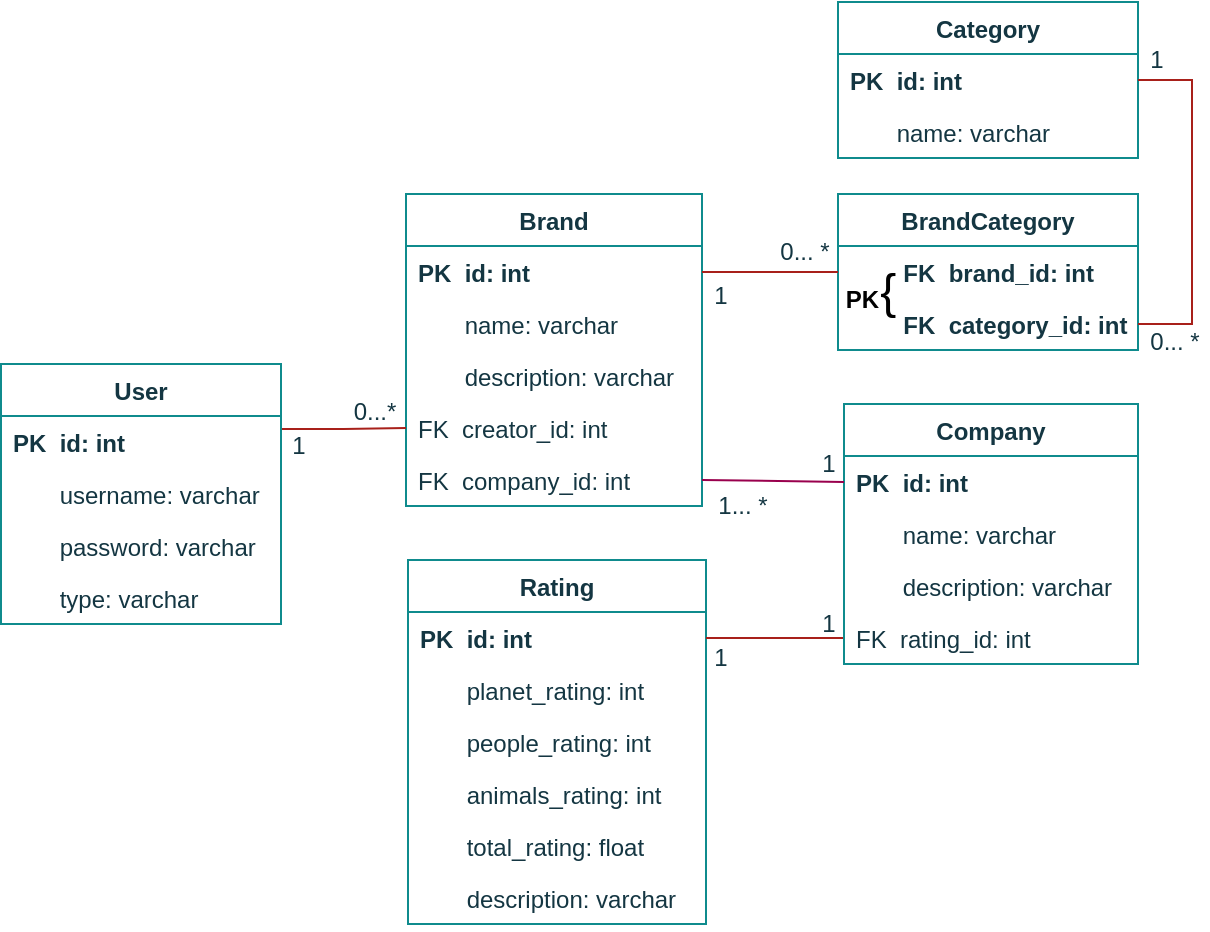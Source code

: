 <mxfile>
    <diagram id="Fn1GWIVd9UdGo_fwr7qV" name="Page-1">
        <mxGraphModel dx="670" dy="471" grid="0" gridSize="10" guides="1" tooltips="1" connect="1" arrows="1" fold="1" page="1" pageScale="1" pageWidth="827" pageHeight="1169" background="none" math="0" shadow="0">
            <root>
                <mxCell id="0"/>
                <mxCell id="1" parent="0"/>
                <mxCell id="6" value="Brand" style="swimlane;fontStyle=1;childLayout=stackLayout;horizontal=1;startSize=26;fillColor=none;horizontalStack=0;resizeParent=1;resizeParentMax=0;resizeLast=0;collapsible=1;marginBottom=0;strokeColor=#0F8B8D;fontColor=#143642;" parent="1" vertex="1">
                    <mxGeometry x="235" y="306" width="148" height="156" as="geometry"/>
                </mxCell>
                <mxCell id="7" value="PK  id: int" style="text;strokeColor=none;fillColor=none;align=left;verticalAlign=top;spacingLeft=4;spacingRight=4;overflow=hidden;rotatable=0;points=[[0,0.5],[1,0.5]];portConstraint=eastwest;fontStyle=1;fontColor=#143642;" parent="6" vertex="1">
                    <mxGeometry y="26" width="148" height="26" as="geometry"/>
                </mxCell>
                <mxCell id="8" value="       name: varchar" style="text;strokeColor=none;fillColor=none;align=left;verticalAlign=top;spacingLeft=4;spacingRight=4;overflow=hidden;rotatable=0;points=[[0,0.5],[1,0.5]];portConstraint=eastwest;fontColor=#143642;" parent="6" vertex="1">
                    <mxGeometry y="52" width="148" height="26" as="geometry"/>
                </mxCell>
                <mxCell id="29" value="       description: varchar" style="text;strokeColor=none;fillColor=none;align=left;verticalAlign=top;spacingLeft=4;spacingRight=4;overflow=hidden;rotatable=0;points=[[0,0.5],[1,0.5]];portConstraint=eastwest;fontColor=#143642;" parent="6" vertex="1">
                    <mxGeometry y="78" width="148" height="26" as="geometry"/>
                </mxCell>
                <mxCell id="95" value="FK  creator_id: int" style="text;strokeColor=none;fillColor=none;align=left;verticalAlign=top;spacingLeft=4;spacingRight=4;overflow=hidden;rotatable=0;points=[[0,0.5],[1,0.5]];portConstraint=eastwest;fontColor=#143642;" parent="6" vertex="1">
                    <mxGeometry y="104" width="148" height="26" as="geometry"/>
                </mxCell>
                <mxCell id="113" value="FK  company_id: int" style="text;strokeColor=none;fillColor=none;align=left;verticalAlign=top;spacingLeft=4;spacingRight=4;overflow=hidden;rotatable=0;points=[[0,0.5],[1,0.5]];portConstraint=eastwest;fontColor=#143642;" parent="6" vertex="1">
                    <mxGeometry y="130" width="148" height="26" as="geometry"/>
                </mxCell>
                <mxCell id="10" value="Category" style="swimlane;fontStyle=1;childLayout=stackLayout;horizontal=1;startSize=26;fillColor=none;horizontalStack=0;resizeParent=1;resizeParentMax=0;resizeLast=0;collapsible=1;marginBottom=0;strokeColor=#0F8B8D;fontColor=#143642;" parent="1" vertex="1">
                    <mxGeometry x="451" y="210" width="150" height="78" as="geometry"/>
                </mxCell>
                <mxCell id="11" value="PK  id: int" style="text;strokeColor=none;fillColor=none;align=left;verticalAlign=top;spacingLeft=4;spacingRight=4;overflow=hidden;rotatable=0;points=[[0,0.5],[1,0.5]];portConstraint=eastwest;fontStyle=1;fontColor=#143642;" parent="10" vertex="1">
                    <mxGeometry y="26" width="150" height="26" as="geometry"/>
                </mxCell>
                <mxCell id="12" value="       name: varchar" style="text;strokeColor=none;fillColor=none;align=left;verticalAlign=top;spacingLeft=4;spacingRight=4;overflow=hidden;rotatable=0;points=[[0,0.5],[1,0.5]];portConstraint=eastwest;fontColor=#143642;" parent="10" vertex="1">
                    <mxGeometry y="52" width="150" height="26" as="geometry"/>
                </mxCell>
                <mxCell id="18" value="BrandCategory" style="swimlane;fontStyle=1;childLayout=stackLayout;horizontal=1;startSize=26;fillColor=none;horizontalStack=0;resizeParent=1;resizeParentMax=0;resizeLast=0;collapsible=1;marginBottom=0;strokeColor=#0F8B8D;fontColor=#143642;" parent="1" vertex="1">
                    <mxGeometry x="451" y="306" width="150" height="78" as="geometry"/>
                </mxCell>
                <mxCell id="85" value="        FK  brand_id: int" style="text;strokeColor=none;fillColor=none;align=left;verticalAlign=top;spacingLeft=4;spacingRight=4;overflow=hidden;rotatable=0;points=[[0,0.5],[1,0.5]];portConstraint=eastwest;fontStyle=1;fontColor=#143642;" parent="18" vertex="1">
                    <mxGeometry y="26" width="150" height="26" as="geometry"/>
                </mxCell>
                <mxCell id="20" value="        FK  category_id: int" style="text;strokeColor=none;fillColor=none;align=left;verticalAlign=top;spacingLeft=4;spacingRight=4;overflow=hidden;rotatable=0;points=[[0,0.5],[1,0.5]];portConstraint=eastwest;fontStyle=1;fontColor=#143642;" parent="18" vertex="1">
                    <mxGeometry y="52" width="150" height="26" as="geometry"/>
                </mxCell>
                <mxCell id="35" value="Rating" style="swimlane;fontStyle=1;childLayout=stackLayout;horizontal=1;startSize=26;fillColor=none;horizontalStack=0;resizeParent=1;resizeParentMax=0;resizeLast=0;collapsible=1;marginBottom=0;strokeColor=#0F8B8D;fontColor=#143642;" parent="1" vertex="1">
                    <mxGeometry x="236" y="489" width="149" height="182" as="geometry">
                        <mxRectangle x="369" y="341" width="71" height="26" as="alternateBounds"/>
                    </mxGeometry>
                </mxCell>
                <mxCell id="36" value="PK  id: int" style="text;strokeColor=none;fillColor=none;align=left;verticalAlign=top;spacingLeft=4;spacingRight=4;overflow=hidden;rotatable=0;points=[[0,0.5],[1,0.5]];portConstraint=eastwest;fontStyle=1;fontColor=#143642;" parent="35" vertex="1">
                    <mxGeometry y="26" width="149" height="26" as="geometry"/>
                </mxCell>
                <mxCell id="37" value="       planet_rating: int" style="text;strokeColor=none;fillColor=none;align=left;verticalAlign=top;spacingLeft=4;spacingRight=4;overflow=hidden;rotatable=0;points=[[0,0.5],[1,0.5]];portConstraint=eastwest;fontColor=#143642;" parent="35" vertex="1">
                    <mxGeometry y="52" width="149" height="26" as="geometry"/>
                </mxCell>
                <mxCell id="38" value="       people_rating: int" style="text;strokeColor=none;fillColor=none;align=left;verticalAlign=top;spacingLeft=4;spacingRight=4;overflow=hidden;rotatable=0;points=[[0,0.5],[1,0.5]];portConstraint=eastwest;fontColor=#143642;" parent="35" vertex="1">
                    <mxGeometry y="78" width="149" height="26" as="geometry"/>
                </mxCell>
                <mxCell id="39" value="       animals_rating: int" style="text;strokeColor=none;fillColor=none;align=left;verticalAlign=top;spacingLeft=4;spacingRight=4;overflow=hidden;rotatable=0;points=[[0,0.5],[1,0.5]];portConstraint=eastwest;fontColor=#143642;" parent="35" vertex="1">
                    <mxGeometry y="104" width="149" height="26" as="geometry"/>
                </mxCell>
                <mxCell id="89" value="       total_rating: float" style="text;strokeColor=none;fillColor=none;align=left;verticalAlign=top;spacingLeft=4;spacingRight=4;overflow=hidden;rotatable=0;points=[[0,0.5],[1,0.5]];portConstraint=eastwest;fontColor=#143642;" parent="35" vertex="1">
                    <mxGeometry y="130" width="149" height="26" as="geometry"/>
                </mxCell>
                <mxCell id="40" value="       description: varchar" style="text;strokeColor=none;fillColor=none;align=left;verticalAlign=top;spacingLeft=4;spacingRight=4;overflow=hidden;rotatable=0;points=[[0,0.5],[1,0.5]];portConstraint=eastwest;fontColor=#143642;" parent="35" vertex="1">
                    <mxGeometry y="156" width="149" height="26" as="geometry"/>
                </mxCell>
                <mxCell id="44" style="rounded=0;orthogonalLoop=1;jettySize=auto;html=1;exitX=1;exitY=0.5;exitDx=0;exitDy=0;entryX=0;entryY=0.5;entryDx=0;entryDy=0;endArrow=none;endFill=0;labelBackgroundColor=#DAD2D8;strokeColor=#A8201A;fontColor=#143642;" parent="1" source="7" target="85" edge="1">
                    <mxGeometry relative="1" as="geometry"/>
                </mxCell>
                <mxCell id="45" style="edgeStyle=orthogonalEdgeStyle;rounded=0;orthogonalLoop=1;jettySize=auto;html=1;exitX=1;exitY=0.5;exitDx=0;exitDy=0;entryX=1;entryY=0.5;entryDx=0;entryDy=0;labelBackgroundColor=#DAD2D8;strokeColor=#A8201A;fontColor=#143642;endArrow=none;endFill=0;" parent="1" source="10" target="20" edge="1">
                    <mxGeometry relative="1" as="geometry">
                        <Array as="points">
                            <mxPoint x="628" y="249"/>
                            <mxPoint x="628" y="371"/>
                        </Array>
                    </mxGeometry>
                </mxCell>
                <mxCell id="49" style="edgeStyle=orthogonalEdgeStyle;rounded=0;orthogonalLoop=1;jettySize=auto;html=1;exitX=1;exitY=0.5;exitDx=0;exitDy=0;entryX=0;entryY=0.5;entryDx=0;entryDy=0;endArrow=none;endFill=0;labelBackgroundColor=#DAD2D8;strokeColor=#A8201A;fontColor=#143642;" parent="1" source="36" target="9" edge="1">
                    <mxGeometry relative="1" as="geometry"/>
                </mxCell>
                <mxCell id="50" value="1" style="text;html=1;align=center;verticalAlign=middle;resizable=0;points=[];autosize=1;strokeColor=none;fontColor=#143642;" parent="1" vertex="1">
                    <mxGeometry x="383" y="529" width="17" height="17" as="geometry"/>
                </mxCell>
                <mxCell id="51" value="1" style="text;html=1;align=center;verticalAlign=middle;resizable=0;points=[];autosize=1;strokeColor=none;fontColor=#143642;" parent="1" vertex="1">
                    <mxGeometry x="437" y="512" width="17" height="17" as="geometry"/>
                </mxCell>
                <mxCell id="52" value="1" style="text;html=1;align=center;verticalAlign=middle;resizable=0;points=[];autosize=1;strokeColor=none;fontColor=#143642;" parent="1" vertex="1">
                    <mxGeometry x="383" y="348" width="17" height="17" as="geometry"/>
                </mxCell>
                <mxCell id="53" value="1" style="text;html=1;align=center;verticalAlign=middle;resizable=0;points=[];autosize=1;strokeColor=none;fontColor=#143642;" parent="1" vertex="1">
                    <mxGeometry x="601" y="230" width="17" height="17" as="geometry"/>
                </mxCell>
                <mxCell id="54" value="0... *" style="text;html=1;align=center;verticalAlign=middle;resizable=0;points=[];autosize=1;strokeColor=none;fontColor=#143642;" parent="1" vertex="1">
                    <mxGeometry x="416" y="326" width="35" height="17" as="geometry"/>
                </mxCell>
                <mxCell id="96" style="edgeStyle=orthogonalEdgeStyle;rounded=0;orthogonalLoop=1;jettySize=auto;html=1;exitX=1;exitY=0.25;exitDx=0;exitDy=0;entryX=0;entryY=0.5;entryDx=0;entryDy=0;endArrow=none;endFill=0;labelBackgroundColor=#DAD2D8;strokeColor=#A8201A;fontColor=#143642;" parent="1" source="2" target="95" edge="1">
                    <mxGeometry relative="1" as="geometry"/>
                </mxCell>
                <mxCell id="2" value="User" style="swimlane;fontStyle=1;childLayout=stackLayout;horizontal=1;startSize=26;fillColor=none;horizontalStack=0;resizeParent=1;resizeParentMax=0;resizeLast=0;collapsible=1;marginBottom=0;strokeColor=#0F8B8D;fontColor=#143642;" parent="1" vertex="1">
                    <mxGeometry x="32.5" y="391" width="140" height="130" as="geometry">
                        <mxRectangle x="543" y="341" width="59" height="26" as="alternateBounds"/>
                    </mxGeometry>
                </mxCell>
                <mxCell id="32" value="PK  id: int" style="text;strokeColor=none;fillColor=none;align=left;verticalAlign=top;spacingLeft=4;spacingRight=4;overflow=hidden;rotatable=0;points=[[0,0.5],[1,0.5]];portConstraint=eastwest;fontStyle=1;fontColor=#143642;" parent="2" vertex="1">
                    <mxGeometry y="26" width="140" height="26" as="geometry"/>
                </mxCell>
                <mxCell id="31" value="       username: varchar" style="text;strokeColor=none;fillColor=none;align=left;verticalAlign=top;spacingLeft=4;spacingRight=4;overflow=hidden;rotatable=0;points=[[0,0.5],[1,0.5]];portConstraint=eastwest;fontColor=#143642;" parent="2" vertex="1">
                    <mxGeometry y="52" width="140" height="26" as="geometry"/>
                </mxCell>
                <mxCell id="34" value="       password: varchar" style="text;strokeColor=none;fillColor=none;align=left;verticalAlign=top;spacingLeft=4;spacingRight=4;overflow=hidden;rotatable=0;points=[[0,0.5],[1,0.5]];portConstraint=eastwest;fontColor=#143642;" parent="2" vertex="1">
                    <mxGeometry y="78" width="140" height="26" as="geometry"/>
                </mxCell>
                <mxCell id="33" value="       type: varchar" style="text;strokeColor=none;fillColor=none;align=left;verticalAlign=top;spacingLeft=4;spacingRight=4;overflow=hidden;rotatable=0;points=[[0,0.5],[1,0.5]];portConstraint=eastwest;fontColor=#143642;" parent="2" vertex="1">
                    <mxGeometry y="104" width="140" height="26" as="geometry"/>
                </mxCell>
                <mxCell id="94" value="0... *" style="text;html=1;align=center;verticalAlign=middle;resizable=0;points=[];autosize=1;strokeColor=none;fontColor=#143642;" parent="1" vertex="1">
                    <mxGeometry x="601" y="371" width="35" height="17" as="geometry"/>
                </mxCell>
                <mxCell id="100" value="0...*" style="text;html=1;align=center;verticalAlign=middle;resizable=0;points=[];autosize=1;strokeColor=none;fontColor=#143642;" parent="1" vertex="1">
                    <mxGeometry x="203" y="406" width="31" height="18" as="geometry"/>
                </mxCell>
                <mxCell id="101" value="1" style="text;html=1;align=center;verticalAlign=middle;resizable=0;points=[];autosize=1;strokeColor=none;fontColor=#143642;" parent="1" vertex="1">
                    <mxGeometry x="172.5" y="423" width="17" height="17" as="geometry"/>
                </mxCell>
                <mxCell id="102" value="Company" style="swimlane;fontStyle=1;childLayout=stackLayout;horizontal=1;startSize=26;fillColor=none;horizontalStack=0;resizeParent=1;resizeParentMax=0;resizeLast=0;collapsible=1;marginBottom=0;strokeColor=#0F8B8D;fontColor=#143642;" parent="1" vertex="1">
                    <mxGeometry x="454" y="411" width="147" height="130" as="geometry">
                        <mxRectangle x="543" y="341" width="59" height="26" as="alternateBounds"/>
                    </mxGeometry>
                </mxCell>
                <mxCell id="103" value="PK  id: int" style="text;strokeColor=none;fillColor=none;align=left;verticalAlign=top;spacingLeft=4;spacingRight=4;overflow=hidden;rotatable=0;points=[[0,0.5],[1,0.5]];portConstraint=eastwest;fontStyle=1;fontColor=#143642;" parent="102" vertex="1">
                    <mxGeometry y="26" width="147" height="26" as="geometry"/>
                </mxCell>
                <mxCell id="112" value="       name: varchar" style="text;strokeColor=none;fillColor=none;align=left;verticalAlign=top;spacingLeft=4;spacingRight=4;overflow=hidden;rotatable=0;points=[[0,0.5],[1,0.5]];portConstraint=eastwest;fontColor=#143642;" parent="102" vertex="1">
                    <mxGeometry y="52" width="147" height="26" as="geometry"/>
                </mxCell>
                <mxCell id="106" value="       description: varchar" style="text;strokeColor=none;fillColor=none;align=left;verticalAlign=top;spacingLeft=4;spacingRight=4;overflow=hidden;rotatable=0;points=[[0,0.5],[1,0.5]];portConstraint=eastwest;fontColor=#143642;" parent="102" vertex="1">
                    <mxGeometry y="78" width="147" height="26" as="geometry"/>
                </mxCell>
                <mxCell id="9" value="FK  rating_id: int" style="text;strokeColor=none;fillColor=none;align=left;verticalAlign=top;spacingLeft=4;spacingRight=4;overflow=hidden;rotatable=0;points=[[0,0.5],[1,0.5]];portConstraint=eastwest;fontColor=#143642;" parent="102" vertex="1">
                    <mxGeometry y="104" width="147" height="26" as="geometry"/>
                </mxCell>
                <mxCell id="114" style="rounded=0;orthogonalLoop=1;jettySize=auto;html=1;exitX=1;exitY=0.5;exitDx=0;exitDy=0;entryX=0;entryY=0.5;entryDx=0;entryDy=0;strokeColor=#99004D;endArrow=none;endFill=0;" parent="1" source="113" target="103" edge="1">
                    <mxGeometry relative="1" as="geometry"/>
                </mxCell>
                <mxCell id="115" value="1" style="text;html=1;align=center;verticalAlign=middle;resizable=0;points=[];autosize=1;strokeColor=none;fontColor=#143642;" parent="1" vertex="1">
                    <mxGeometry x="437" y="432" width="17" height="17" as="geometry"/>
                </mxCell>
                <mxCell id="116" value="1... *" style="text;html=1;align=center;verticalAlign=middle;resizable=0;points=[];autosize=1;strokeColor=none;fontColor=#143642;" parent="1" vertex="1">
                    <mxGeometry x="385.5" y="453" width="35" height="17" as="geometry"/>
                </mxCell>
                <mxCell id="118" value="&lt;b&gt;&amp;nbsp; &amp;nbsp; &amp;nbsp; &amp;nbsp; &amp;nbsp; &amp;nbsp; &amp;nbsp; &amp;nbsp; &amp;nbsp; &amp;nbsp; &amp;nbsp; &amp;nbsp; &amp;nbsp;PK&lt;/b&gt;" style="text;html=1;align=center;verticalAlign=middle;resizable=0;points=[];autosize=1;strokeColor=none;" vertex="1" parent="1">
                    <mxGeometry x="366" y="350" width="110" height="18" as="geometry"/>
                </mxCell>
                <mxCell id="119" value="&lt;font style=&quot;font-size: 24px&quot;&gt;&amp;nbsp; &amp;nbsp; &amp;nbsp;{&lt;/font&gt;" style="text;html=1;align=center;verticalAlign=middle;resizable=0;points=[];autosize=1;strokeColor=none;fontStyle=0" vertex="1" parent="1">
                    <mxGeometry x="433" y="343" width="51" height="23" as="geometry"/>
                </mxCell>
            </root>
        </mxGraphModel>
    </diagram>
</mxfile>